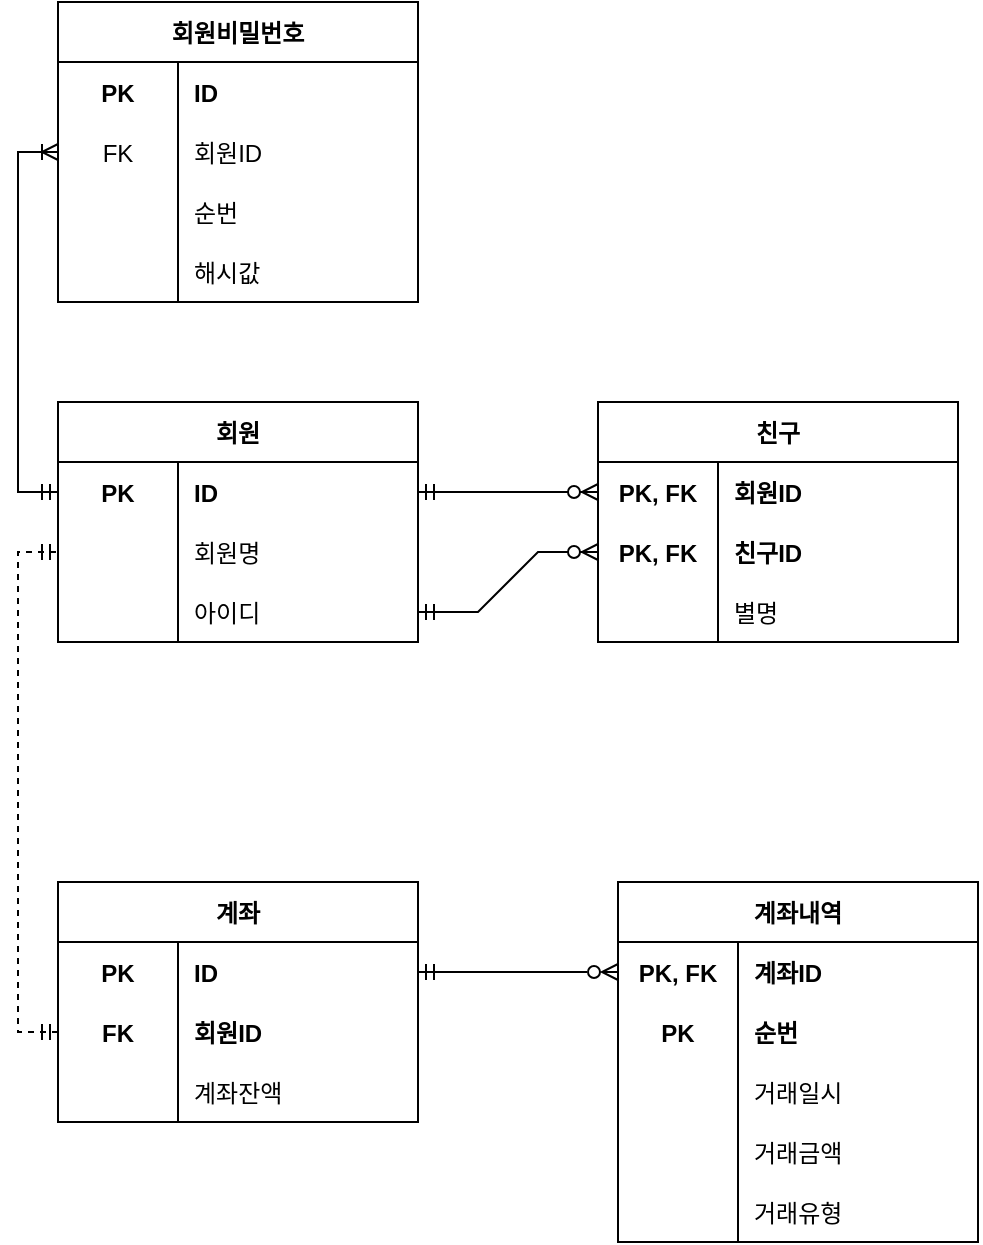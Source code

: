 <mxfile version="20.8.20" type="github">
  <diagram id="vaSoZMjLQWregY1z2E6H" name="페이지-1">
    <mxGraphModel dx="1221" dy="775" grid="1" gridSize="10" guides="1" tooltips="1" connect="1" arrows="1" fold="1" page="1" pageScale="1" pageWidth="1100" pageHeight="850" math="0" shadow="0">
      <root>
        <mxCell id="0" />
        <mxCell id="1" parent="0" />
        <mxCell id="vQAXsHzkjVYNGvamQJw--1" value="회원" style="shape=table;startSize=30;container=1;collapsible=1;childLayout=tableLayout;fixedRows=1;rowLines=0;fontStyle=1;align=center;resizeLast=1;" parent="1" vertex="1">
          <mxGeometry x="290" y="310" width="180" height="120" as="geometry" />
        </mxCell>
        <mxCell id="vQAXsHzkjVYNGvamQJw--2" value="" style="shape=tableRow;horizontal=0;startSize=0;swimlaneHead=0;swimlaneBody=0;collapsible=0;dropTarget=0;points=[[0,0.5],[1,0.5]];portConstraint=eastwest;top=0;left=0;right=0;bottom=0;strokeWidth=3;fillColor=none;strokeColor=#000000;" parent="vQAXsHzkjVYNGvamQJw--1" vertex="1">
          <mxGeometry y="30" width="180" height="30" as="geometry" />
        </mxCell>
        <mxCell id="vQAXsHzkjVYNGvamQJw--3" value="PK" style="shape=partialRectangle;connectable=0;fillColor=none;top=0;left=0;bottom=0;right=0;fontStyle=1;overflow=hidden;" parent="vQAXsHzkjVYNGvamQJw--2" vertex="1">
          <mxGeometry width="60" height="30" as="geometry">
            <mxRectangle width="60" height="30" as="alternateBounds" />
          </mxGeometry>
        </mxCell>
        <mxCell id="vQAXsHzkjVYNGvamQJw--4" value="ID" style="shape=partialRectangle;connectable=0;fillColor=none;top=0;left=0;bottom=0;right=0;align=left;spacingLeft=6;fontStyle=1;overflow=hidden;" parent="vQAXsHzkjVYNGvamQJw--2" vertex="1">
          <mxGeometry x="60" width="120" height="30" as="geometry">
            <mxRectangle width="120" height="30" as="alternateBounds" />
          </mxGeometry>
        </mxCell>
        <mxCell id="vQAXsHzkjVYNGvamQJw--8" value="" style="shape=tableRow;horizontal=0;startSize=0;swimlaneHead=0;swimlaneBody=0;fillColor=none;collapsible=0;dropTarget=0;points=[[0,0.5],[1,0.5]];portConstraint=eastwest;top=0;left=0;right=0;bottom=0;" parent="vQAXsHzkjVYNGvamQJw--1" vertex="1">
          <mxGeometry y="60" width="180" height="30" as="geometry" />
        </mxCell>
        <mxCell id="vQAXsHzkjVYNGvamQJw--9" value="" style="shape=partialRectangle;connectable=0;fillColor=none;top=0;left=0;bottom=0;right=0;editable=1;overflow=hidden;" parent="vQAXsHzkjVYNGvamQJw--8" vertex="1">
          <mxGeometry width="60" height="30" as="geometry">
            <mxRectangle width="60" height="30" as="alternateBounds" />
          </mxGeometry>
        </mxCell>
        <mxCell id="vQAXsHzkjVYNGvamQJw--10" value="회원명" style="shape=partialRectangle;connectable=0;fillColor=none;top=0;left=0;bottom=0;right=0;align=left;spacingLeft=6;overflow=hidden;" parent="vQAXsHzkjVYNGvamQJw--8" vertex="1">
          <mxGeometry x="60" width="120" height="30" as="geometry">
            <mxRectangle width="120" height="30" as="alternateBounds" />
          </mxGeometry>
        </mxCell>
        <mxCell id="vQAXsHzkjVYNGvamQJw--11" value="" style="shape=tableRow;horizontal=0;startSize=0;swimlaneHead=0;swimlaneBody=0;fillColor=none;collapsible=0;dropTarget=0;points=[[0,0.5],[1,0.5]];portConstraint=eastwest;top=0;left=0;right=0;bottom=0;" parent="vQAXsHzkjVYNGvamQJw--1" vertex="1">
          <mxGeometry y="90" width="180" height="30" as="geometry" />
        </mxCell>
        <mxCell id="vQAXsHzkjVYNGvamQJw--12" value="" style="shape=partialRectangle;connectable=0;fillColor=none;top=0;left=0;bottom=0;right=0;editable=1;overflow=hidden;" parent="vQAXsHzkjVYNGvamQJw--11" vertex="1">
          <mxGeometry width="60" height="30" as="geometry">
            <mxRectangle width="60" height="30" as="alternateBounds" />
          </mxGeometry>
        </mxCell>
        <mxCell id="vQAXsHzkjVYNGvamQJw--13" value="아이디" style="shape=partialRectangle;connectable=0;fillColor=none;top=0;left=0;bottom=0;right=0;align=left;spacingLeft=6;overflow=hidden;" parent="vQAXsHzkjVYNGvamQJw--11" vertex="1">
          <mxGeometry x="60" width="120" height="30" as="geometry">
            <mxRectangle width="120" height="30" as="alternateBounds" />
          </mxGeometry>
        </mxCell>
        <mxCell id="vQAXsHzkjVYNGvamQJw--20" value="회원비밀번호" style="shape=table;startSize=30;container=1;collapsible=1;childLayout=tableLayout;fixedRows=1;rowLines=0;fontStyle=1;align=center;resizeLast=1;" parent="1" vertex="1">
          <mxGeometry x="290" y="110" width="180" height="150" as="geometry" />
        </mxCell>
        <mxCell id="vQAXsHzkjVYNGvamQJw--21" value="" style="shape=tableRow;horizontal=0;startSize=0;swimlaneHead=0;swimlaneBody=0;collapsible=0;dropTarget=0;points=[[0,0.5],[1,0.5]];portConstraint=eastwest;top=0;left=0;right=0;bottom=0;strokeWidth=3;fillColor=none;strokeColor=#000000;" parent="vQAXsHzkjVYNGvamQJw--20" vertex="1">
          <mxGeometry y="30" width="180" height="30" as="geometry" />
        </mxCell>
        <mxCell id="vQAXsHzkjVYNGvamQJw--22" value="PK" style="shape=partialRectangle;connectable=0;fillColor=none;top=0;left=0;bottom=0;right=0;fontStyle=1;overflow=hidden;" parent="vQAXsHzkjVYNGvamQJw--21" vertex="1">
          <mxGeometry width="60" height="30" as="geometry">
            <mxRectangle width="60" height="30" as="alternateBounds" />
          </mxGeometry>
        </mxCell>
        <mxCell id="vQAXsHzkjVYNGvamQJw--23" value="ID" style="shape=partialRectangle;connectable=0;fillColor=none;top=0;left=0;bottom=0;right=0;align=left;spacingLeft=6;fontStyle=1;overflow=hidden;" parent="vQAXsHzkjVYNGvamQJw--21" vertex="1">
          <mxGeometry x="60" width="120" height="30" as="geometry">
            <mxRectangle width="120" height="30" as="alternateBounds" />
          </mxGeometry>
        </mxCell>
        <mxCell id="vQAXsHzkjVYNGvamQJw--33" value="" style="shape=tableRow;horizontal=0;startSize=0;swimlaneHead=0;swimlaneBody=0;collapsible=0;dropTarget=0;points=[[0,0.5],[1,0.5]];portConstraint=eastwest;top=0;left=0;right=0;bottom=0;strokeWidth=3;fillColor=none;strokeColor=#000000;" parent="vQAXsHzkjVYNGvamQJw--20" vertex="1">
          <mxGeometry y="60" width="180" height="30" as="geometry" />
        </mxCell>
        <mxCell id="vQAXsHzkjVYNGvamQJw--34" value="FK" style="shape=partialRectangle;connectable=0;fillColor=none;top=0;left=0;bottom=0;right=0;fontStyle=0;overflow=hidden;" parent="vQAXsHzkjVYNGvamQJw--33" vertex="1">
          <mxGeometry width="60" height="30" as="geometry">
            <mxRectangle width="60" height="30" as="alternateBounds" />
          </mxGeometry>
        </mxCell>
        <mxCell id="vQAXsHzkjVYNGvamQJw--35" value="회원ID" style="shape=partialRectangle;connectable=0;fillColor=none;top=0;left=0;bottom=0;right=0;align=left;spacingLeft=6;fontStyle=0;overflow=hidden;" parent="vQAXsHzkjVYNGvamQJw--33" vertex="1">
          <mxGeometry x="60" width="120" height="30" as="geometry">
            <mxRectangle width="120" height="30" as="alternateBounds" />
          </mxGeometry>
        </mxCell>
        <mxCell id="vQAXsHzkjVYNGvamQJw--24" value="" style="shape=tableRow;horizontal=0;startSize=0;swimlaneHead=0;swimlaneBody=0;fillColor=none;collapsible=0;dropTarget=0;points=[[0,0.5],[1,0.5]];portConstraint=eastwest;top=0;left=0;right=0;bottom=0;" parent="vQAXsHzkjVYNGvamQJw--20" vertex="1">
          <mxGeometry y="90" width="180" height="30" as="geometry" />
        </mxCell>
        <mxCell id="vQAXsHzkjVYNGvamQJw--25" value="" style="shape=partialRectangle;connectable=0;fillColor=none;top=0;left=0;bottom=0;right=0;editable=1;overflow=hidden;" parent="vQAXsHzkjVYNGvamQJw--24" vertex="1">
          <mxGeometry width="60" height="30" as="geometry">
            <mxRectangle width="60" height="30" as="alternateBounds" />
          </mxGeometry>
        </mxCell>
        <mxCell id="vQAXsHzkjVYNGvamQJw--26" value="순번" style="shape=partialRectangle;connectable=0;fillColor=none;top=0;left=0;bottom=0;right=0;align=left;spacingLeft=6;overflow=hidden;" parent="vQAXsHzkjVYNGvamQJw--24" vertex="1">
          <mxGeometry x="60" width="120" height="30" as="geometry">
            <mxRectangle width="120" height="30" as="alternateBounds" />
          </mxGeometry>
        </mxCell>
        <mxCell id="vQAXsHzkjVYNGvamQJw--27" value="" style="shape=tableRow;horizontal=0;startSize=0;swimlaneHead=0;swimlaneBody=0;fillColor=none;collapsible=0;dropTarget=0;points=[[0,0.5],[1,0.5]];portConstraint=eastwest;top=0;left=0;right=0;bottom=0;" parent="vQAXsHzkjVYNGvamQJw--20" vertex="1">
          <mxGeometry y="120" width="180" height="30" as="geometry" />
        </mxCell>
        <mxCell id="vQAXsHzkjVYNGvamQJw--28" value="" style="shape=partialRectangle;connectable=0;fillColor=none;top=0;left=0;bottom=0;right=0;editable=1;overflow=hidden;" parent="vQAXsHzkjVYNGvamQJw--27" vertex="1">
          <mxGeometry width="60" height="30" as="geometry">
            <mxRectangle width="60" height="30" as="alternateBounds" />
          </mxGeometry>
        </mxCell>
        <mxCell id="vQAXsHzkjVYNGvamQJw--29" value="해시값" style="shape=partialRectangle;connectable=0;fillColor=none;top=0;left=0;bottom=0;right=0;align=left;spacingLeft=6;overflow=hidden;" parent="vQAXsHzkjVYNGvamQJw--27" vertex="1">
          <mxGeometry x="60" width="120" height="30" as="geometry">
            <mxRectangle width="120" height="30" as="alternateBounds" />
          </mxGeometry>
        </mxCell>
        <mxCell id="vQAXsHzkjVYNGvamQJw--36" value="친구" style="shape=table;startSize=30;container=1;collapsible=1;childLayout=tableLayout;fixedRows=1;rowLines=0;fontStyle=1;align=center;resizeLast=1;" parent="1" vertex="1">
          <mxGeometry x="560" y="310" width="180" height="120" as="geometry" />
        </mxCell>
        <mxCell id="vQAXsHzkjVYNGvamQJw--37" value="" style="shape=tableRow;horizontal=0;startSize=0;swimlaneHead=0;swimlaneBody=0;collapsible=0;dropTarget=0;points=[[0,0.5],[1,0.5]];portConstraint=eastwest;top=0;left=0;right=0;bottom=0;strokeWidth=3;fillColor=none;strokeColor=#000000;" parent="vQAXsHzkjVYNGvamQJw--36" vertex="1">
          <mxGeometry y="30" width="180" height="30" as="geometry" />
        </mxCell>
        <mxCell id="vQAXsHzkjVYNGvamQJw--38" value="PK, FK" style="shape=partialRectangle;connectable=0;fillColor=none;top=0;left=0;bottom=0;right=0;fontStyle=1;overflow=hidden;" parent="vQAXsHzkjVYNGvamQJw--37" vertex="1">
          <mxGeometry width="60" height="30" as="geometry">
            <mxRectangle width="60" height="30" as="alternateBounds" />
          </mxGeometry>
        </mxCell>
        <mxCell id="vQAXsHzkjVYNGvamQJw--39" value="회원ID" style="shape=partialRectangle;connectable=0;fillColor=none;top=0;left=0;bottom=0;right=0;align=left;spacingLeft=6;fontStyle=1;overflow=hidden;" parent="vQAXsHzkjVYNGvamQJw--37" vertex="1">
          <mxGeometry x="60" width="120" height="30" as="geometry">
            <mxRectangle width="120" height="30" as="alternateBounds" />
          </mxGeometry>
        </mxCell>
        <mxCell id="vQAXsHzkjVYNGvamQJw--40" value="" style="shape=tableRow;horizontal=0;startSize=0;swimlaneHead=0;swimlaneBody=0;fillColor=none;collapsible=0;dropTarget=0;points=[[0,0.5],[1,0.5]];portConstraint=eastwest;top=0;left=0;right=0;bottom=0;" parent="vQAXsHzkjVYNGvamQJw--36" vertex="1">
          <mxGeometry y="60" width="180" height="30" as="geometry" />
        </mxCell>
        <mxCell id="vQAXsHzkjVYNGvamQJw--41" value="PK, FK" style="shape=partialRectangle;connectable=0;fillColor=none;top=0;left=0;bottom=0;right=0;editable=1;overflow=hidden;fontStyle=1" parent="vQAXsHzkjVYNGvamQJw--40" vertex="1">
          <mxGeometry width="60" height="30" as="geometry">
            <mxRectangle width="60" height="30" as="alternateBounds" />
          </mxGeometry>
        </mxCell>
        <mxCell id="vQAXsHzkjVYNGvamQJw--42" value="친구ID" style="shape=partialRectangle;connectable=0;fillColor=none;top=0;left=0;bottom=0;right=0;align=left;spacingLeft=6;overflow=hidden;fontStyle=1" parent="vQAXsHzkjVYNGvamQJw--40" vertex="1">
          <mxGeometry x="60" width="120" height="30" as="geometry">
            <mxRectangle width="120" height="30" as="alternateBounds" />
          </mxGeometry>
        </mxCell>
        <mxCell id="vAomeowVxPITDp_aaZHa-2" value="" style="shape=tableRow;horizontal=0;startSize=0;swimlaneHead=0;swimlaneBody=0;fillColor=none;collapsible=0;dropTarget=0;points=[[0,0.5],[1,0.5]];portConstraint=eastwest;top=0;left=0;right=0;bottom=0;" vertex="1" parent="vQAXsHzkjVYNGvamQJw--36">
          <mxGeometry y="90" width="180" height="30" as="geometry" />
        </mxCell>
        <mxCell id="vAomeowVxPITDp_aaZHa-3" value="" style="shape=partialRectangle;connectable=0;fillColor=none;top=0;left=0;bottom=0;right=0;editable=1;overflow=hidden;" vertex="1" parent="vAomeowVxPITDp_aaZHa-2">
          <mxGeometry width="60" height="30" as="geometry">
            <mxRectangle width="60" height="30" as="alternateBounds" />
          </mxGeometry>
        </mxCell>
        <mxCell id="vAomeowVxPITDp_aaZHa-4" value="별명" style="shape=partialRectangle;connectable=0;fillColor=none;top=0;left=0;bottom=0;right=0;align=left;spacingLeft=6;overflow=hidden;" vertex="1" parent="vAomeowVxPITDp_aaZHa-2">
          <mxGeometry x="60" width="120" height="30" as="geometry">
            <mxRectangle width="120" height="30" as="alternateBounds" />
          </mxGeometry>
        </mxCell>
        <mxCell id="vQAXsHzkjVYNGvamQJw--49" value="" style="edgeStyle=entityRelationEdgeStyle;fontSize=12;html=1;endArrow=ERzeroToMany;startArrow=ERmandOne;rounded=0;exitX=1;exitY=0.5;exitDx=0;exitDy=0;entryX=0;entryY=0.5;entryDx=0;entryDy=0;" parent="1" source="vQAXsHzkjVYNGvamQJw--2" target="vQAXsHzkjVYNGvamQJw--37" edge="1">
          <mxGeometry width="100" height="100" relative="1" as="geometry">
            <mxPoint x="590" y="450" as="sourcePoint" />
            <mxPoint x="690" y="350" as="targetPoint" />
          </mxGeometry>
        </mxCell>
        <mxCell id="vQAXsHzkjVYNGvamQJw--56" style="edgeStyle=orthogonalEdgeStyle;rounded=0;orthogonalLoop=1;jettySize=auto;html=1;exitX=0;exitY=0.5;exitDx=0;exitDy=0;entryX=0;entryY=0.5;entryDx=0;entryDy=0;startArrow=ERmandOne;startFill=0;endArrow=ERoneToMany;endFill=0;" parent="1" source="vQAXsHzkjVYNGvamQJw--2" target="vQAXsHzkjVYNGvamQJw--33" edge="1">
          <mxGeometry relative="1" as="geometry" />
        </mxCell>
        <mxCell id="vQAXsHzkjVYNGvamQJw--58" value="계좌" style="shape=table;startSize=30;container=1;collapsible=1;childLayout=tableLayout;fixedRows=1;rowLines=0;fontStyle=1;align=center;resizeLast=1;" parent="1" vertex="1">
          <mxGeometry x="290" y="550" width="180" height="120" as="geometry" />
        </mxCell>
        <mxCell id="vQAXsHzkjVYNGvamQJw--59" value="" style="shape=tableRow;horizontal=0;startSize=0;swimlaneHead=0;swimlaneBody=0;collapsible=0;dropTarget=0;points=[[0,0.5],[1,0.5]];portConstraint=eastwest;top=0;left=0;right=0;bottom=0;strokeWidth=3;fillColor=none;strokeColor=#000000;" parent="vQAXsHzkjVYNGvamQJw--58" vertex="1">
          <mxGeometry y="30" width="180" height="30" as="geometry" />
        </mxCell>
        <mxCell id="vQAXsHzkjVYNGvamQJw--60" value="PK" style="shape=partialRectangle;connectable=0;fillColor=none;top=0;left=0;bottom=0;right=0;fontStyle=1;overflow=hidden;" parent="vQAXsHzkjVYNGvamQJw--59" vertex="1">
          <mxGeometry width="60" height="30" as="geometry">
            <mxRectangle width="60" height="30" as="alternateBounds" />
          </mxGeometry>
        </mxCell>
        <mxCell id="vQAXsHzkjVYNGvamQJw--61" value="ID" style="shape=partialRectangle;connectable=0;fillColor=none;top=0;left=0;bottom=0;right=0;align=left;spacingLeft=6;fontStyle=1;overflow=hidden;" parent="vQAXsHzkjVYNGvamQJw--59" vertex="1">
          <mxGeometry x="60" width="120" height="30" as="geometry">
            <mxRectangle width="120" height="30" as="alternateBounds" />
          </mxGeometry>
        </mxCell>
        <mxCell id="vQAXsHzkjVYNGvamQJw--62" value="" style="shape=tableRow;horizontal=0;startSize=0;swimlaneHead=0;swimlaneBody=0;fillColor=none;collapsible=0;dropTarget=0;points=[[0,0.5],[1,0.5]];portConstraint=eastwest;top=0;left=0;right=0;bottom=0;" parent="vQAXsHzkjVYNGvamQJw--58" vertex="1">
          <mxGeometry y="60" width="180" height="30" as="geometry" />
        </mxCell>
        <mxCell id="vQAXsHzkjVYNGvamQJw--63" value="FK" style="shape=partialRectangle;connectable=0;fillColor=none;top=0;left=0;bottom=0;right=0;editable=1;overflow=hidden;fontStyle=1" parent="vQAXsHzkjVYNGvamQJw--62" vertex="1">
          <mxGeometry width="60" height="30" as="geometry">
            <mxRectangle width="60" height="30" as="alternateBounds" />
          </mxGeometry>
        </mxCell>
        <mxCell id="vQAXsHzkjVYNGvamQJw--64" value="회원ID" style="shape=partialRectangle;connectable=0;fillColor=none;top=0;left=0;bottom=0;right=0;align=left;spacingLeft=6;overflow=hidden;fontStyle=1" parent="vQAXsHzkjVYNGvamQJw--62" vertex="1">
          <mxGeometry x="60" width="120" height="30" as="geometry">
            <mxRectangle width="120" height="30" as="alternateBounds" />
          </mxGeometry>
        </mxCell>
        <mxCell id="vQAXsHzkjVYNGvamQJw--68" value="" style="shape=tableRow;horizontal=0;startSize=0;swimlaneHead=0;swimlaneBody=0;fillColor=none;collapsible=0;dropTarget=0;points=[[0,0.5],[1,0.5]];portConstraint=eastwest;top=0;left=0;right=0;bottom=0;" parent="vQAXsHzkjVYNGvamQJw--58" vertex="1">
          <mxGeometry y="90" width="180" height="30" as="geometry" />
        </mxCell>
        <mxCell id="vQAXsHzkjVYNGvamQJw--69" value="" style="shape=partialRectangle;connectable=0;fillColor=none;top=0;left=0;bottom=0;right=0;editable=1;overflow=hidden;" parent="vQAXsHzkjVYNGvamQJw--68" vertex="1">
          <mxGeometry width="60" height="30" as="geometry">
            <mxRectangle width="60" height="30" as="alternateBounds" />
          </mxGeometry>
        </mxCell>
        <mxCell id="vQAXsHzkjVYNGvamQJw--70" value="계좌잔액" style="shape=partialRectangle;connectable=0;fillColor=none;top=0;left=0;bottom=0;right=0;align=left;spacingLeft=6;overflow=hidden;" parent="vQAXsHzkjVYNGvamQJw--68" vertex="1">
          <mxGeometry x="60" width="120" height="30" as="geometry">
            <mxRectangle width="120" height="30" as="alternateBounds" />
          </mxGeometry>
        </mxCell>
        <mxCell id="vQAXsHzkjVYNGvamQJw--71" style="edgeStyle=orthogonalEdgeStyle;rounded=0;orthogonalLoop=1;jettySize=auto;html=1;exitX=0;exitY=0.5;exitDx=0;exitDy=0;entryX=0;entryY=0.5;entryDx=0;entryDy=0;startArrow=ERmandOne;startFill=0;endArrow=ERmandOne;endFill=0;dashed=1;" parent="1" source="vQAXsHzkjVYNGvamQJw--62" target="vQAXsHzkjVYNGvamQJw--8" edge="1">
          <mxGeometry relative="1" as="geometry" />
        </mxCell>
        <mxCell id="vQAXsHzkjVYNGvamQJw--78" value="계좌내역" style="shape=table;startSize=30;container=1;collapsible=1;childLayout=tableLayout;fixedRows=1;rowLines=0;fontStyle=1;align=center;resizeLast=1;" parent="1" vertex="1">
          <mxGeometry x="570" y="550" width="180" height="180" as="geometry" />
        </mxCell>
        <mxCell id="vQAXsHzkjVYNGvamQJw--79" value="" style="shape=tableRow;horizontal=0;startSize=0;swimlaneHead=0;swimlaneBody=0;collapsible=0;dropTarget=0;points=[[0,0.5],[1,0.5]];portConstraint=eastwest;top=0;left=0;right=0;bottom=0;strokeWidth=3;fillColor=none;strokeColor=#000000;" parent="vQAXsHzkjVYNGvamQJw--78" vertex="1">
          <mxGeometry y="30" width="180" height="30" as="geometry" />
        </mxCell>
        <mxCell id="vQAXsHzkjVYNGvamQJw--80" value="PK, FK" style="shape=partialRectangle;connectable=0;fillColor=none;top=0;left=0;bottom=0;right=0;fontStyle=1;overflow=hidden;" parent="vQAXsHzkjVYNGvamQJw--79" vertex="1">
          <mxGeometry width="60" height="30" as="geometry">
            <mxRectangle width="60" height="30" as="alternateBounds" />
          </mxGeometry>
        </mxCell>
        <mxCell id="vQAXsHzkjVYNGvamQJw--81" value="계좌ID" style="shape=partialRectangle;connectable=0;fillColor=none;top=0;left=0;bottom=0;right=0;align=left;spacingLeft=6;fontStyle=1;overflow=hidden;" parent="vQAXsHzkjVYNGvamQJw--79" vertex="1">
          <mxGeometry x="60" width="120" height="30" as="geometry">
            <mxRectangle width="120" height="30" as="alternateBounds" />
          </mxGeometry>
        </mxCell>
        <mxCell id="vQAXsHzkjVYNGvamQJw--85" value="" style="shape=tableRow;horizontal=0;startSize=0;swimlaneHead=0;swimlaneBody=0;fillColor=none;collapsible=0;dropTarget=0;points=[[0,0.5],[1,0.5]];portConstraint=eastwest;top=0;left=0;right=0;bottom=0;" parent="vQAXsHzkjVYNGvamQJw--78" vertex="1">
          <mxGeometry y="60" width="180" height="30" as="geometry" />
        </mxCell>
        <mxCell id="vQAXsHzkjVYNGvamQJw--86" value="PK" style="shape=partialRectangle;connectable=0;fillColor=none;top=0;left=0;bottom=0;right=0;editable=1;overflow=hidden;fontStyle=1" parent="vQAXsHzkjVYNGvamQJw--85" vertex="1">
          <mxGeometry width="60" height="30" as="geometry">
            <mxRectangle width="60" height="30" as="alternateBounds" />
          </mxGeometry>
        </mxCell>
        <mxCell id="vQAXsHzkjVYNGvamQJw--87" value="순번" style="shape=partialRectangle;connectable=0;fillColor=none;top=0;left=0;bottom=0;right=0;align=left;spacingLeft=6;overflow=hidden;fontStyle=1" parent="vQAXsHzkjVYNGvamQJw--85" vertex="1">
          <mxGeometry x="60" width="120" height="30" as="geometry">
            <mxRectangle width="120" height="30" as="alternateBounds" />
          </mxGeometry>
        </mxCell>
        <mxCell id="vQAXsHzkjVYNGvamQJw--88" value="" style="shape=tableRow;horizontal=0;startSize=0;swimlaneHead=0;swimlaneBody=0;fillColor=none;collapsible=0;dropTarget=0;points=[[0,0.5],[1,0.5]];portConstraint=eastwest;top=0;left=0;right=0;bottom=0;" parent="vQAXsHzkjVYNGvamQJw--78" vertex="1">
          <mxGeometry y="90" width="180" height="30" as="geometry" />
        </mxCell>
        <mxCell id="vQAXsHzkjVYNGvamQJw--89" value="" style="shape=partialRectangle;connectable=0;fillColor=none;top=0;left=0;bottom=0;right=0;editable=1;overflow=hidden;" parent="vQAXsHzkjVYNGvamQJw--88" vertex="1">
          <mxGeometry width="60" height="30" as="geometry">
            <mxRectangle width="60" height="30" as="alternateBounds" />
          </mxGeometry>
        </mxCell>
        <mxCell id="vQAXsHzkjVYNGvamQJw--90" value="거래일시" style="shape=partialRectangle;connectable=0;fillColor=none;top=0;left=0;bottom=0;right=0;align=left;spacingLeft=6;overflow=hidden;" parent="vQAXsHzkjVYNGvamQJw--88" vertex="1">
          <mxGeometry x="60" width="120" height="30" as="geometry">
            <mxRectangle width="120" height="30" as="alternateBounds" />
          </mxGeometry>
        </mxCell>
        <mxCell id="vQAXsHzkjVYNGvamQJw--91" value="" style="shape=tableRow;horizontal=0;startSize=0;swimlaneHead=0;swimlaneBody=0;fillColor=none;collapsible=0;dropTarget=0;points=[[0,0.5],[1,0.5]];portConstraint=eastwest;top=0;left=0;right=0;bottom=0;" parent="vQAXsHzkjVYNGvamQJw--78" vertex="1">
          <mxGeometry y="120" width="180" height="30" as="geometry" />
        </mxCell>
        <mxCell id="vQAXsHzkjVYNGvamQJw--92" value="" style="shape=partialRectangle;connectable=0;fillColor=none;top=0;left=0;bottom=0;right=0;editable=1;overflow=hidden;" parent="vQAXsHzkjVYNGvamQJw--91" vertex="1">
          <mxGeometry width="60" height="30" as="geometry">
            <mxRectangle width="60" height="30" as="alternateBounds" />
          </mxGeometry>
        </mxCell>
        <mxCell id="vQAXsHzkjVYNGvamQJw--93" value="거래금액" style="shape=partialRectangle;connectable=0;fillColor=none;top=0;left=0;bottom=0;right=0;align=left;spacingLeft=6;overflow=hidden;" parent="vQAXsHzkjVYNGvamQJw--91" vertex="1">
          <mxGeometry x="60" width="120" height="30" as="geometry">
            <mxRectangle width="120" height="30" as="alternateBounds" />
          </mxGeometry>
        </mxCell>
        <mxCell id="vQAXsHzkjVYNGvamQJw--94" value="" style="shape=tableRow;horizontal=0;startSize=0;swimlaneHead=0;swimlaneBody=0;fillColor=none;collapsible=0;dropTarget=0;points=[[0,0.5],[1,0.5]];portConstraint=eastwest;top=0;left=0;right=0;bottom=0;" parent="vQAXsHzkjVYNGvamQJw--78" vertex="1">
          <mxGeometry y="150" width="180" height="30" as="geometry" />
        </mxCell>
        <mxCell id="vQAXsHzkjVYNGvamQJw--95" value="" style="shape=partialRectangle;connectable=0;fillColor=none;top=0;left=0;bottom=0;right=0;editable=1;overflow=hidden;" parent="vQAXsHzkjVYNGvamQJw--94" vertex="1">
          <mxGeometry width="60" height="30" as="geometry">
            <mxRectangle width="60" height="30" as="alternateBounds" />
          </mxGeometry>
        </mxCell>
        <mxCell id="vQAXsHzkjVYNGvamQJw--96" value="거래유형" style="shape=partialRectangle;connectable=0;fillColor=none;top=0;left=0;bottom=0;right=0;align=left;spacingLeft=6;overflow=hidden;" parent="vQAXsHzkjVYNGvamQJw--94" vertex="1">
          <mxGeometry x="60" width="120" height="30" as="geometry">
            <mxRectangle width="120" height="30" as="alternateBounds" />
          </mxGeometry>
        </mxCell>
        <mxCell id="vQAXsHzkjVYNGvamQJw--97" style="edgeStyle=orthogonalEdgeStyle;rounded=0;orthogonalLoop=1;jettySize=auto;html=1;exitX=1;exitY=0.5;exitDx=0;exitDy=0;entryX=0;entryY=0.5;entryDx=0;entryDy=0;startArrow=ERmandOne;startFill=0;endArrow=ERzeroToMany;endFill=0;" parent="1" source="vQAXsHzkjVYNGvamQJw--59" target="vQAXsHzkjVYNGvamQJw--79" edge="1">
          <mxGeometry relative="1" as="geometry" />
        </mxCell>
        <mxCell id="vAomeowVxPITDp_aaZHa-1" value="" style="edgeStyle=entityRelationEdgeStyle;fontSize=12;html=1;endArrow=ERzeroToMany;startArrow=ERmandOne;rounded=0;entryX=0;entryY=0.5;entryDx=0;entryDy=0;" edge="1" parent="1" source="vQAXsHzkjVYNGvamQJw--11" target="vQAXsHzkjVYNGvamQJw--40">
          <mxGeometry width="100" height="100" relative="1" as="geometry">
            <mxPoint x="480" y="365" as="sourcePoint" />
            <mxPoint x="570" y="365" as="targetPoint" />
          </mxGeometry>
        </mxCell>
      </root>
    </mxGraphModel>
  </diagram>
</mxfile>
